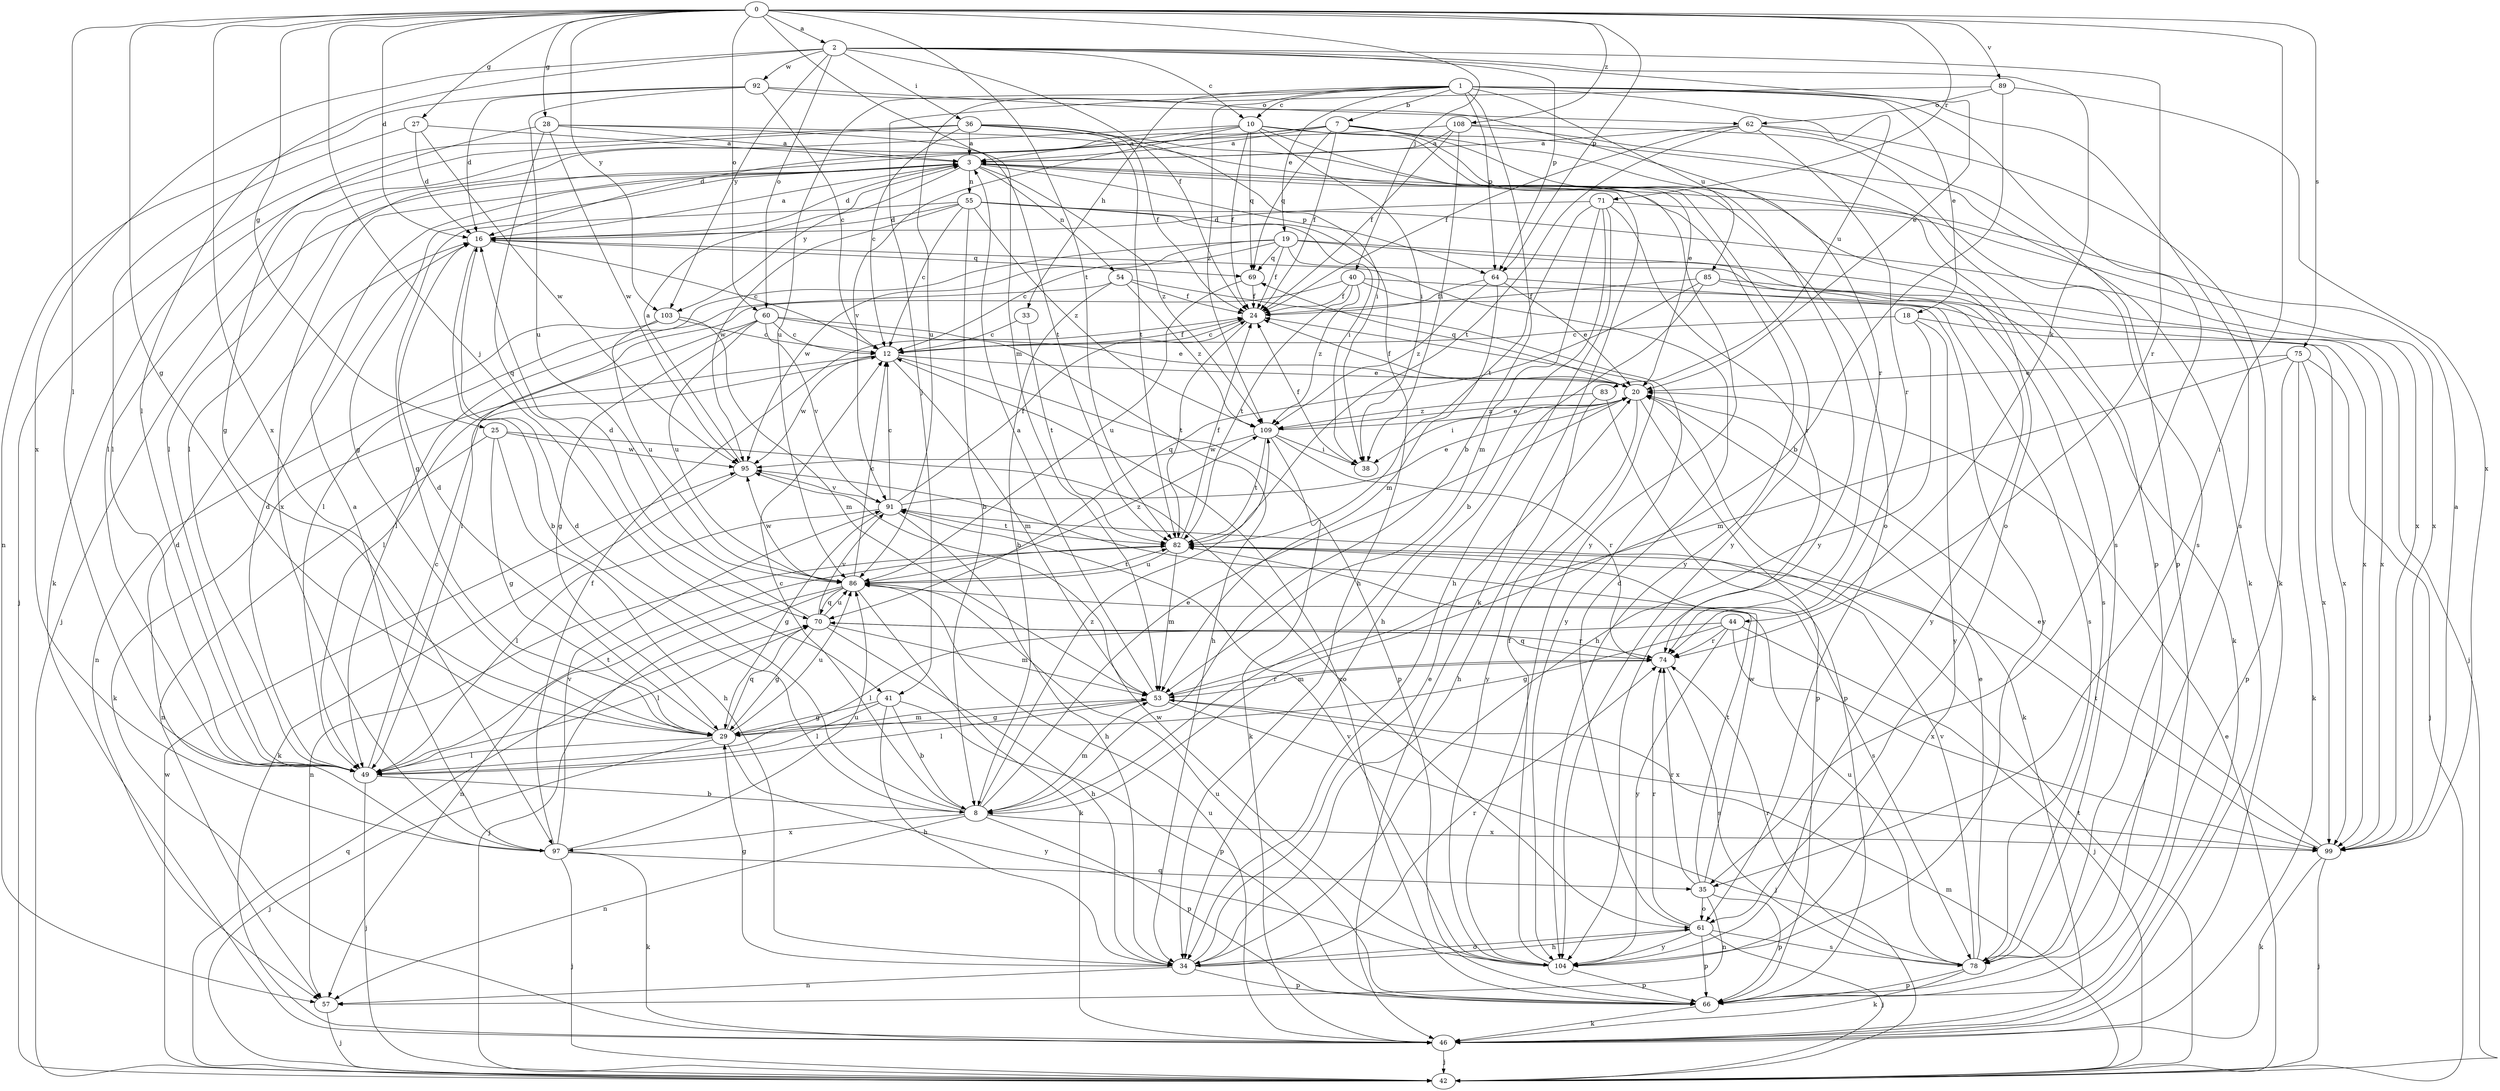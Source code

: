 strict digraph  {
0;
1;
2;
3;
7;
8;
10;
12;
16;
18;
19;
20;
24;
25;
27;
28;
29;
33;
34;
35;
36;
38;
40;
41;
42;
44;
46;
49;
53;
54;
55;
57;
60;
61;
62;
64;
66;
69;
70;
71;
74;
75;
78;
82;
83;
85;
86;
89;
91;
92;
95;
97;
99;
103;
104;
108;
109;
0 -> 2  [label=a];
0 -> 16  [label=d];
0 -> 25  [label=g];
0 -> 27  [label=g];
0 -> 28  [label=g];
0 -> 29  [label=g];
0 -> 35  [label=i];
0 -> 40  [label=j];
0 -> 41  [label=j];
0 -> 49  [label=l];
0 -> 53  [label=m];
0 -> 60  [label=o];
0 -> 64  [label=p];
0 -> 71  [label=r];
0 -> 75  [label=s];
0 -> 82  [label=t];
0 -> 89  [label=v];
0 -> 97  [label=x];
0 -> 103  [label=y];
0 -> 108  [label=z];
1 -> 7  [label=b];
1 -> 8  [label=b];
1 -> 10  [label=c];
1 -> 18  [label=e];
1 -> 19  [label=e];
1 -> 33  [label=h];
1 -> 35  [label=i];
1 -> 41  [label=j];
1 -> 64  [label=p];
1 -> 78  [label=s];
1 -> 83  [label=u];
1 -> 85  [label=u];
1 -> 86  [label=u];
1 -> 109  [label=z];
2 -> 10  [label=c];
2 -> 20  [label=e];
2 -> 24  [label=f];
2 -> 36  [label=i];
2 -> 44  [label=k];
2 -> 49  [label=l];
2 -> 60  [label=o];
2 -> 64  [label=p];
2 -> 74  [label=r];
2 -> 92  [label=w];
2 -> 97  [label=x];
2 -> 103  [label=y];
3 -> 16  [label=d];
3 -> 29  [label=g];
3 -> 42  [label=j];
3 -> 46  [label=k];
3 -> 54  [label=n];
3 -> 55  [label=n];
3 -> 64  [label=p];
3 -> 97  [label=x];
3 -> 103  [label=y];
3 -> 104  [label=y];
3 -> 109  [label=z];
7 -> 3  [label=a];
7 -> 16  [label=d];
7 -> 24  [label=f];
7 -> 49  [label=l];
7 -> 61  [label=o];
7 -> 69  [label=q];
7 -> 78  [label=s];
7 -> 104  [label=y];
8 -> 12  [label=c];
8 -> 16  [label=d];
8 -> 20  [label=e];
8 -> 53  [label=m];
8 -> 57  [label=n];
8 -> 66  [label=p];
8 -> 97  [label=x];
8 -> 99  [label=x];
8 -> 109  [label=z];
10 -> 3  [label=a];
10 -> 20  [label=e];
10 -> 24  [label=f];
10 -> 29  [label=g];
10 -> 38  [label=i];
10 -> 46  [label=k];
10 -> 61  [label=o];
10 -> 69  [label=q];
10 -> 91  [label=v];
12 -> 20  [label=e];
12 -> 24  [label=f];
12 -> 46  [label=k];
12 -> 53  [label=m];
12 -> 66  [label=p];
12 -> 95  [label=w];
16 -> 3  [label=a];
16 -> 8  [label=b];
16 -> 12  [label=c];
16 -> 69  [label=q];
18 -> 12  [label=c];
18 -> 34  [label=h];
18 -> 99  [label=x];
18 -> 104  [label=y];
19 -> 12  [label=c];
19 -> 24  [label=f];
19 -> 42  [label=j];
19 -> 46  [label=k];
19 -> 49  [label=l];
19 -> 69  [label=q];
19 -> 78  [label=s];
19 -> 95  [label=w];
20 -> 24  [label=f];
20 -> 38  [label=i];
20 -> 46  [label=k];
20 -> 66  [label=p];
20 -> 69  [label=q];
20 -> 104  [label=y];
20 -> 109  [label=z];
24 -> 12  [label=c];
24 -> 82  [label=t];
25 -> 29  [label=g];
25 -> 34  [label=h];
25 -> 57  [label=n];
25 -> 61  [label=o];
25 -> 95  [label=w];
27 -> 3  [label=a];
27 -> 16  [label=d];
27 -> 49  [label=l];
27 -> 95  [label=w];
28 -> 3  [label=a];
28 -> 49  [label=l];
28 -> 70  [label=q];
28 -> 82  [label=t];
28 -> 95  [label=w];
28 -> 104  [label=y];
29 -> 16  [label=d];
29 -> 42  [label=j];
29 -> 49  [label=l];
29 -> 53  [label=m];
29 -> 70  [label=q];
29 -> 86  [label=u];
29 -> 104  [label=y];
33 -> 12  [label=c];
33 -> 82  [label=t];
34 -> 20  [label=e];
34 -> 29  [label=g];
34 -> 57  [label=n];
34 -> 61  [label=o];
34 -> 66  [label=p];
34 -> 74  [label=r];
35 -> 57  [label=n];
35 -> 61  [label=o];
35 -> 66  [label=p];
35 -> 74  [label=r];
35 -> 82  [label=t];
35 -> 95  [label=w];
36 -> 3  [label=a];
36 -> 12  [label=c];
36 -> 24  [label=f];
36 -> 38  [label=i];
36 -> 42  [label=j];
36 -> 46  [label=k];
36 -> 82  [label=t];
36 -> 104  [label=y];
38 -> 24  [label=f];
40 -> 24  [label=f];
40 -> 49  [label=l];
40 -> 82  [label=t];
40 -> 99  [label=x];
40 -> 104  [label=y];
40 -> 109  [label=z];
41 -> 8  [label=b];
41 -> 29  [label=g];
41 -> 34  [label=h];
41 -> 49  [label=l];
41 -> 66  [label=p];
42 -> 20  [label=e];
42 -> 53  [label=m];
42 -> 70  [label=q];
42 -> 82  [label=t];
42 -> 95  [label=w];
44 -> 29  [label=g];
44 -> 42  [label=j];
44 -> 49  [label=l];
44 -> 74  [label=r];
44 -> 99  [label=x];
44 -> 104  [label=y];
46 -> 42  [label=j];
46 -> 86  [label=u];
49 -> 8  [label=b];
49 -> 12  [label=c];
49 -> 16  [label=d];
49 -> 42  [label=j];
49 -> 82  [label=t];
53 -> 3  [label=a];
53 -> 29  [label=g];
53 -> 42  [label=j];
53 -> 49  [label=l];
53 -> 74  [label=r];
53 -> 99  [label=x];
54 -> 8  [label=b];
54 -> 24  [label=f];
54 -> 49  [label=l];
54 -> 104  [label=y];
54 -> 109  [label=z];
55 -> 8  [label=b];
55 -> 12  [label=c];
55 -> 16  [label=d];
55 -> 29  [label=g];
55 -> 34  [label=h];
55 -> 38  [label=i];
55 -> 95  [label=w];
55 -> 99  [label=x];
55 -> 109  [label=z];
57 -> 42  [label=j];
60 -> 12  [label=c];
60 -> 20  [label=e];
60 -> 29  [label=g];
60 -> 34  [label=h];
60 -> 49  [label=l];
60 -> 86  [label=u];
60 -> 91  [label=v];
61 -> 16  [label=d];
61 -> 34  [label=h];
61 -> 42  [label=j];
61 -> 66  [label=p];
61 -> 74  [label=r];
61 -> 78  [label=s];
61 -> 104  [label=y];
62 -> 3  [label=a];
62 -> 24  [label=f];
62 -> 46  [label=k];
62 -> 66  [label=p];
62 -> 74  [label=r];
62 -> 82  [label=t];
64 -> 20  [label=e];
64 -> 24  [label=f];
64 -> 53  [label=m];
64 -> 78  [label=s];
64 -> 109  [label=z];
66 -> 12  [label=c];
66 -> 46  [label=k];
66 -> 86  [label=u];
69 -> 24  [label=f];
69 -> 86  [label=u];
70 -> 16  [label=d];
70 -> 29  [label=g];
70 -> 34  [label=h];
70 -> 49  [label=l];
70 -> 53  [label=m];
70 -> 74  [label=r];
70 -> 86  [label=u];
70 -> 91  [label=v];
71 -> 8  [label=b];
71 -> 16  [label=d];
71 -> 34  [label=h];
71 -> 53  [label=m];
71 -> 74  [label=r];
71 -> 82  [label=t];
71 -> 99  [label=x];
74 -> 53  [label=m];
74 -> 70  [label=q];
74 -> 78  [label=s];
75 -> 20  [label=e];
75 -> 42  [label=j];
75 -> 46  [label=k];
75 -> 53  [label=m];
75 -> 66  [label=p];
75 -> 99  [label=x];
78 -> 20  [label=e];
78 -> 46  [label=k];
78 -> 66  [label=p];
78 -> 74  [label=r];
78 -> 86  [label=u];
78 -> 91  [label=v];
82 -> 24  [label=f];
82 -> 53  [label=m];
82 -> 57  [label=n];
82 -> 78  [label=s];
82 -> 86  [label=u];
83 -> 34  [label=h];
83 -> 66  [label=p];
83 -> 109  [label=z];
85 -> 24  [label=f];
85 -> 34  [label=h];
85 -> 70  [label=q];
85 -> 99  [label=x];
85 -> 104  [label=y];
86 -> 12  [label=c];
86 -> 42  [label=j];
86 -> 46  [label=k];
86 -> 57  [label=n];
86 -> 70  [label=q];
86 -> 82  [label=t];
86 -> 95  [label=w];
86 -> 109  [label=z];
89 -> 8  [label=b];
89 -> 62  [label=o];
89 -> 86  [label=u];
89 -> 99  [label=x];
91 -> 12  [label=c];
91 -> 20  [label=e];
91 -> 24  [label=f];
91 -> 29  [label=g];
91 -> 34  [label=h];
91 -> 49  [label=l];
91 -> 82  [label=t];
92 -> 12  [label=c];
92 -> 16  [label=d];
92 -> 57  [label=n];
92 -> 62  [label=o];
92 -> 74  [label=r];
92 -> 86  [label=u];
95 -> 3  [label=a];
95 -> 46  [label=k];
95 -> 91  [label=v];
97 -> 3  [label=a];
97 -> 16  [label=d];
97 -> 24  [label=f];
97 -> 42  [label=j];
97 -> 46  [label=k];
97 -> 86  [label=u];
97 -> 91  [label=v];
97 -> 35  [label=q];
99 -> 3  [label=a];
99 -> 20  [label=e];
99 -> 42  [label=j];
99 -> 46  [label=k];
99 -> 82  [label=t];
103 -> 12  [label=c];
103 -> 53  [label=m];
103 -> 57  [label=n];
103 -> 86  [label=u];
104 -> 24  [label=f];
104 -> 66  [label=p];
104 -> 91  [label=v];
104 -> 95  [label=w];
108 -> 3  [label=a];
108 -> 24  [label=f];
108 -> 38  [label=i];
108 -> 49  [label=l];
108 -> 66  [label=p];
108 -> 78  [label=s];
109 -> 20  [label=e];
109 -> 38  [label=i];
109 -> 46  [label=k];
109 -> 74  [label=r];
109 -> 82  [label=t];
109 -> 95  [label=w];
}
